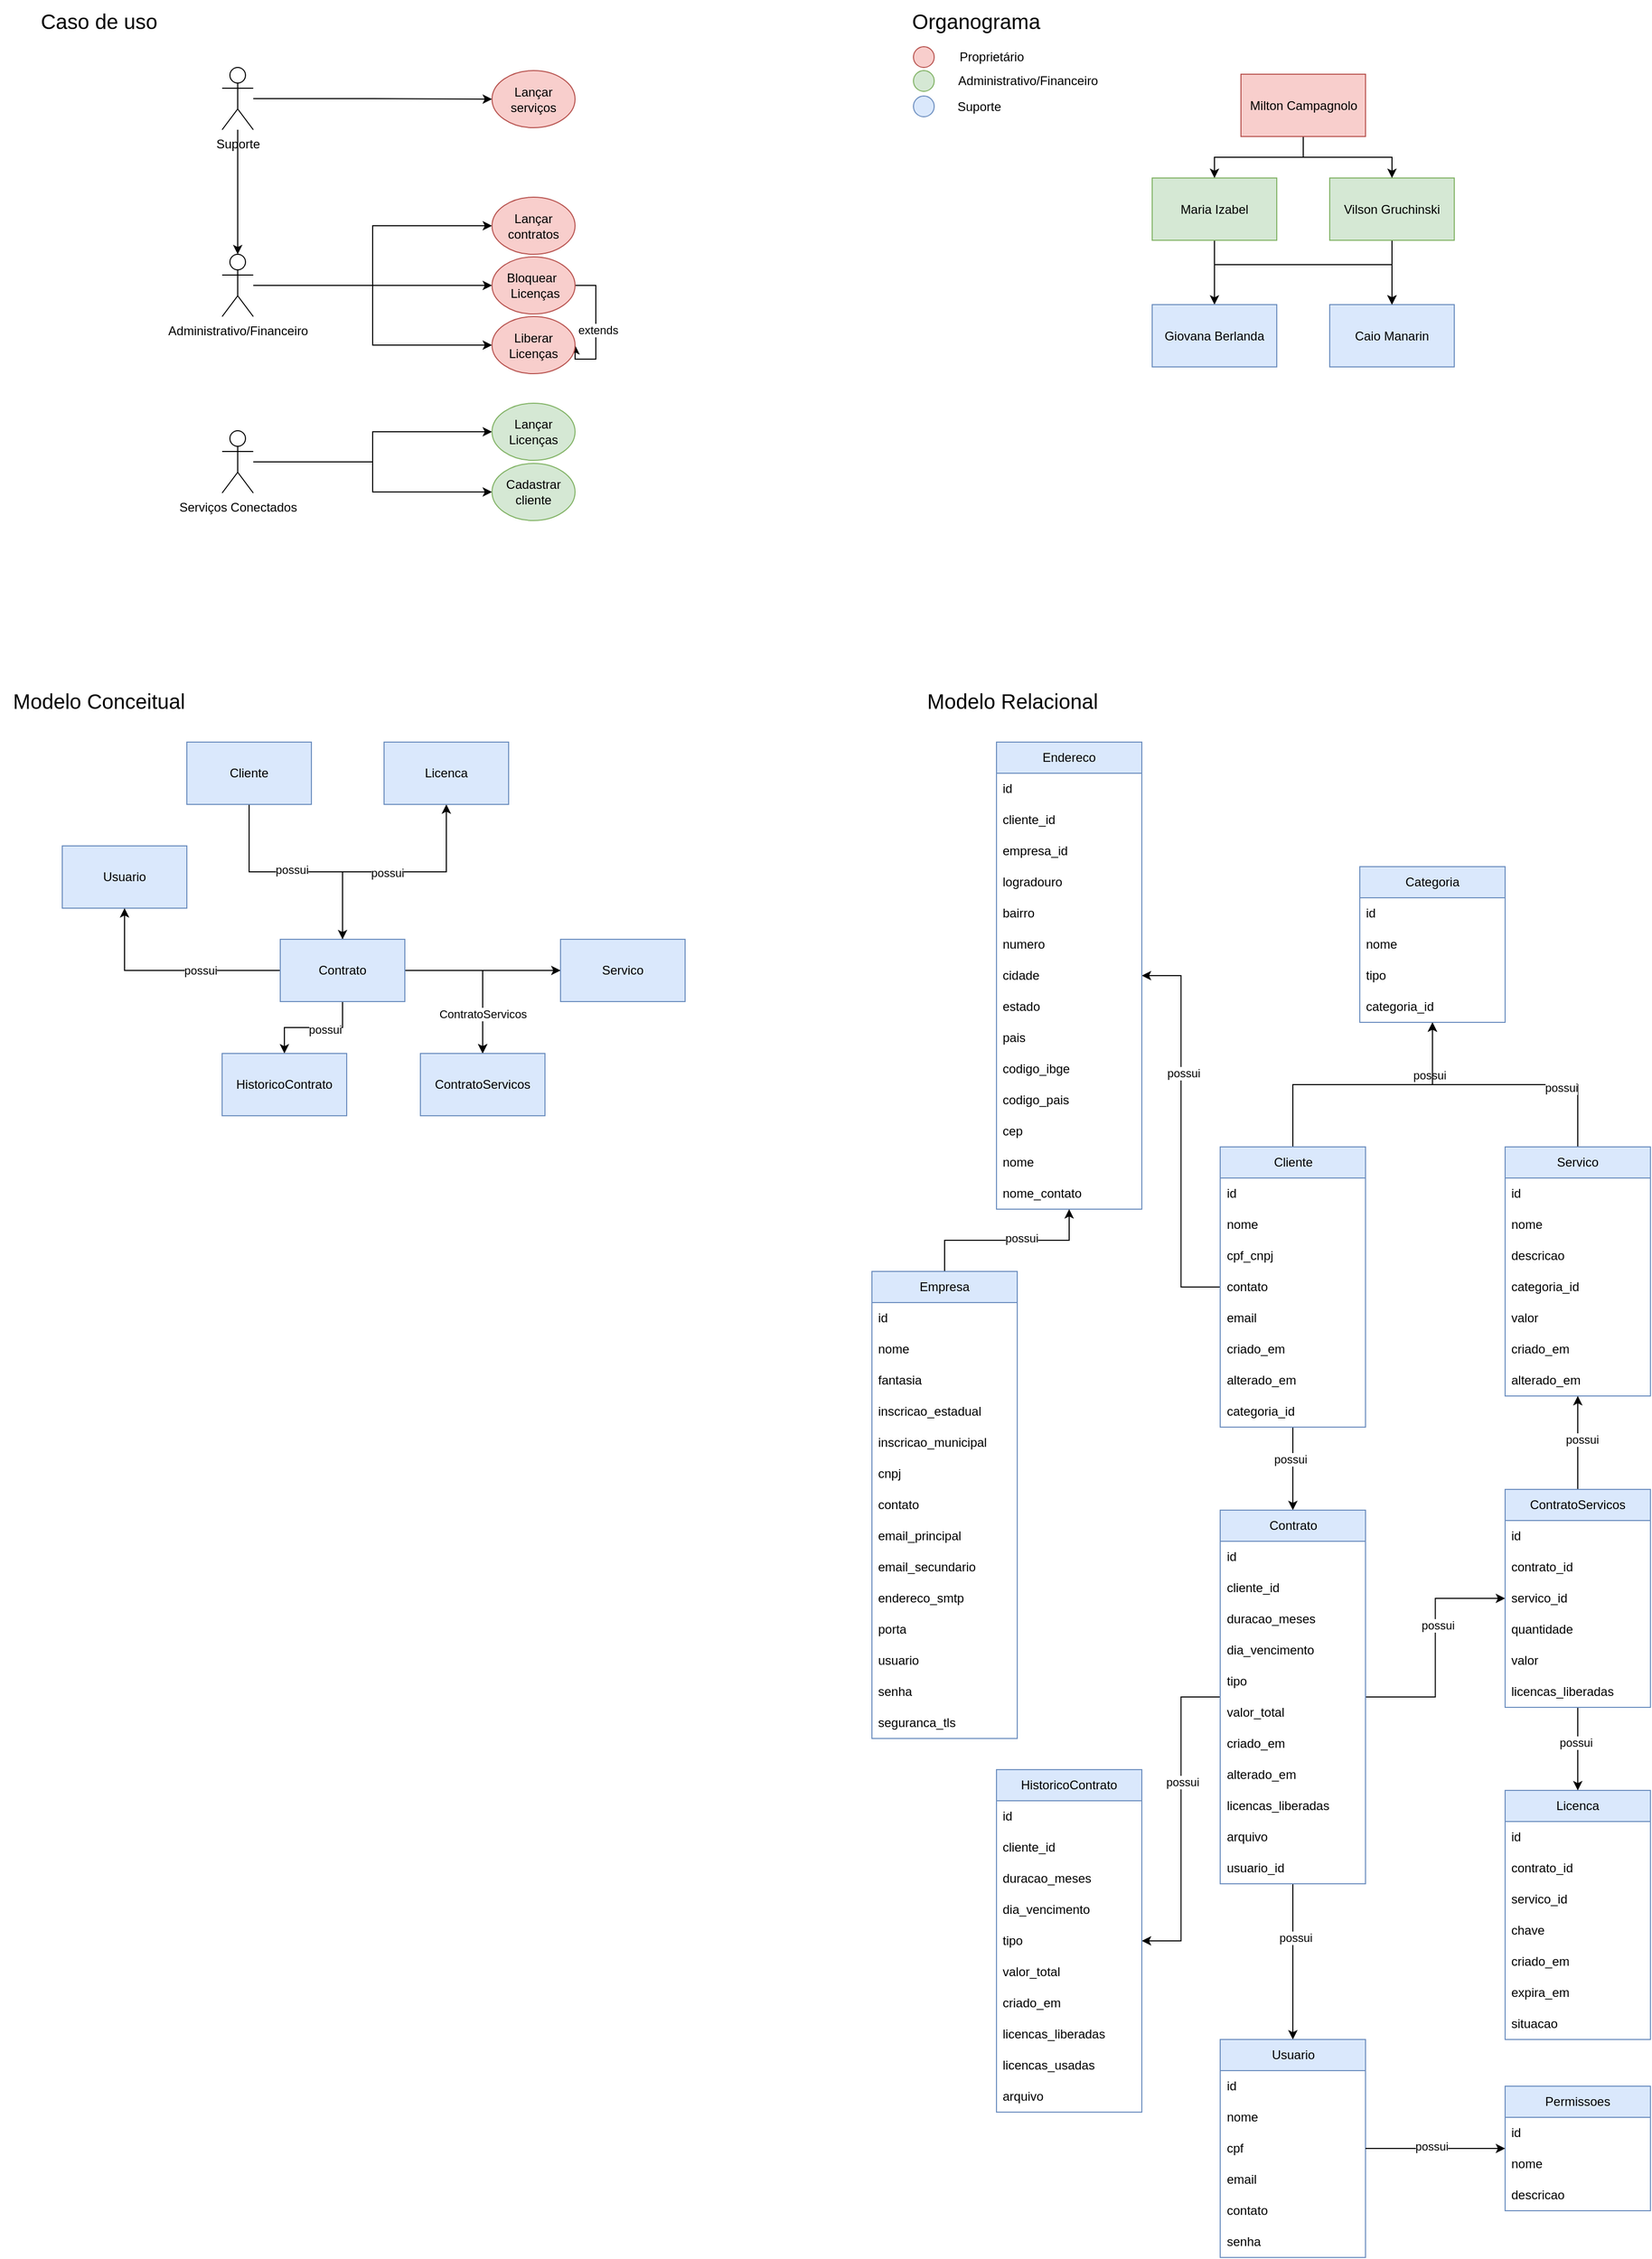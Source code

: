 <mxfile version="24.7.16">
  <diagram name="Página-1" id="0UEJOVfcUPWfkGjR_aAR">
    <mxGraphModel dx="2049" dy="1054" grid="1" gridSize="10" guides="1" tooltips="1" connect="1" arrows="1" fold="1" page="1" pageScale="1" pageWidth="827" pageHeight="1169" math="0" shadow="0">
      <root>
        <mxCell id="0" />
        <mxCell id="1" parent="0" />
        <mxCell id="k6ylDdskmMeq9ksoNRne-4" value="" style="edgeStyle=orthogonalEdgeStyle;rounded=0;orthogonalLoop=1;jettySize=auto;html=1;entryX=0.5;entryY=0;entryDx=0;entryDy=0;entryPerimeter=0;" parent="1" source="k6ylDdskmMeq9ksoNRne-1" target="k6ylDdskmMeq9ksoNRne-2" edge="1">
          <mxGeometry relative="1" as="geometry">
            <mxPoint x="259" y="220.0" as="targetPoint" />
          </mxGeometry>
        </mxCell>
        <mxCell id="k6ylDdskmMeq9ksoNRne-11" style="edgeStyle=orthogonalEdgeStyle;rounded=0;orthogonalLoop=1;jettySize=auto;html=1;entryX=0;entryY=0.5;entryDx=0;entryDy=0;" parent="1" source="k6ylDdskmMeq9ksoNRne-1" target="k6ylDdskmMeq9ksoNRne-9" edge="1">
          <mxGeometry relative="1" as="geometry" />
        </mxCell>
        <mxCell id="k6ylDdskmMeq9ksoNRne-1" value="Suporte" style="shape=umlActor;verticalLabelPosition=bottom;verticalAlign=top;html=1;outlineConnect=0;" parent="1" vertex="1">
          <mxGeometry x="244" y="80" width="30" height="60" as="geometry" />
        </mxCell>
        <mxCell id="k6ylDdskmMeq9ksoNRne-13" style="edgeStyle=orthogonalEdgeStyle;rounded=0;orthogonalLoop=1;jettySize=auto;html=1;entryX=0;entryY=0.5;entryDx=0;entryDy=0;" parent="1" source="k6ylDdskmMeq9ksoNRne-2" target="k6ylDdskmMeq9ksoNRne-5" edge="1">
          <mxGeometry relative="1" as="geometry" />
        </mxCell>
        <mxCell id="cDPr39Hs8FU865Z53OOH-1" style="edgeStyle=orthogonalEdgeStyle;rounded=0;orthogonalLoop=1;jettySize=auto;html=1;entryX=0;entryY=0.5;entryDx=0;entryDy=0;" parent="1" source="k6ylDdskmMeq9ksoNRne-2" target="k6ylDdskmMeq9ksoNRne-8" edge="1">
          <mxGeometry relative="1" as="geometry" />
        </mxCell>
        <mxCell id="cDPr39Hs8FU865Z53OOH-3" style="edgeStyle=orthogonalEdgeStyle;rounded=0;orthogonalLoop=1;jettySize=auto;html=1;entryX=0;entryY=0.5;entryDx=0;entryDy=0;" parent="1" source="k6ylDdskmMeq9ksoNRne-2" target="cDPr39Hs8FU865Z53OOH-2" edge="1">
          <mxGeometry relative="1" as="geometry" />
        </mxCell>
        <mxCell id="k6ylDdskmMeq9ksoNRne-2" value="Administrativo/Financeiro" style="shape=umlActor;verticalLabelPosition=bottom;verticalAlign=top;html=1;outlineConnect=0;" parent="1" vertex="1">
          <mxGeometry x="244" y="260" width="30" height="60" as="geometry" />
        </mxCell>
        <mxCell id="k6ylDdskmMeq9ksoNRne-5" value="&lt;span style=&quot;line-height: 107%; font-family: Arial, sans-serif;&quot;&gt;Lançar&lt;br&gt;contratos&lt;/span&gt;" style="ellipse;whiteSpace=wrap;html=1;fillColor=#f8cecc;strokeColor=#b85450;" parent="1" vertex="1">
          <mxGeometry x="504" y="205" width="80" height="55" as="geometry" />
        </mxCell>
        <mxCell id="cDPr39Hs8FU865Z53OOH-23" style="edgeStyle=orthogonalEdgeStyle;rounded=0;orthogonalLoop=1;jettySize=auto;html=1;entryX=1;entryY=0.5;entryDx=0;entryDy=0;" parent="1" source="k6ylDdskmMeq9ksoNRne-8" target="cDPr39Hs8FU865Z53OOH-2" edge="1">
          <mxGeometry relative="1" as="geometry">
            <Array as="points">
              <mxPoint x="604" y="290" />
              <mxPoint x="604" y="361" />
            </Array>
          </mxGeometry>
        </mxCell>
        <mxCell id="cDPr39Hs8FU865Z53OOH-24" value="extends" style="edgeLabel;html=1;align=center;verticalAlign=middle;resizable=0;points=[];" parent="cDPr39Hs8FU865Z53OOH-23" vertex="1" connectable="0">
          <mxGeometry x="0.011" y="2" relative="1" as="geometry">
            <mxPoint as="offset" />
          </mxGeometry>
        </mxCell>
        <mxCell id="k6ylDdskmMeq9ksoNRne-8" value="Bloquear&amp;nbsp; &amp;nbsp;&lt;span style=&quot;background-color: initial;&quot;&gt;Licenças&lt;/span&gt;" style="ellipse;whiteSpace=wrap;html=1;fillColor=#f8cecc;strokeColor=#b85450;" parent="1" vertex="1">
          <mxGeometry x="504" y="262.5" width="80" height="55" as="geometry" />
        </mxCell>
        <mxCell id="k6ylDdskmMeq9ksoNRne-9" value="&lt;font style=&quot;font-size: 12px;&quot; face=&quot;Arial, sans-serif&quot;&gt;Lançar serviços&lt;/font&gt;" style="ellipse;whiteSpace=wrap;html=1;fillColor=#f8cecc;strokeColor=#b85450;" parent="1" vertex="1">
          <mxGeometry x="504" y="83" width="80" height="55" as="geometry" />
        </mxCell>
        <mxCell id="cDPr39Hs8FU865Z53OOH-16" style="edgeStyle=orthogonalEdgeStyle;rounded=0;orthogonalLoop=1;jettySize=auto;html=1;entryX=0.5;entryY=0;entryDx=0;entryDy=0;" parent="1" source="k6ylDdskmMeq9ksoNRne-15" target="k6ylDdskmMeq9ksoNRne-16" edge="1">
          <mxGeometry relative="1" as="geometry" />
        </mxCell>
        <mxCell id="cDPr39Hs8FU865Z53OOH-21" style="edgeStyle=orthogonalEdgeStyle;rounded=0;orthogonalLoop=1;jettySize=auto;html=1;entryX=0.5;entryY=0;entryDx=0;entryDy=0;" parent="1" source="k6ylDdskmMeq9ksoNRne-15" target="k6ylDdskmMeq9ksoNRne-17" edge="1">
          <mxGeometry relative="1" as="geometry">
            <Array as="points">
              <mxPoint x="1200" y="270" />
              <mxPoint x="1371" y="270" />
            </Array>
          </mxGeometry>
        </mxCell>
        <mxCell id="k6ylDdskmMeq9ksoNRne-15" value="Maria Izabel" style="rounded=0;whiteSpace=wrap;html=1;fillColor=#d5e8d4;strokeColor=#82b366;" parent="1" vertex="1">
          <mxGeometry x="1140" y="186.5" width="120" height="60" as="geometry" />
        </mxCell>
        <mxCell id="k6ylDdskmMeq9ksoNRne-16" value="Giovana Berlanda" style="rounded=0;whiteSpace=wrap;html=1;fillColor=#dae8fc;strokeColor=#6c8ebf;" parent="1" vertex="1">
          <mxGeometry x="1140" y="308.5" width="120" height="60" as="geometry" />
        </mxCell>
        <mxCell id="k6ylDdskmMeq9ksoNRne-17" value="Caio Manarin" style="rounded=0;whiteSpace=wrap;html=1;fillColor=#dae8fc;strokeColor=#6c8ebf;" parent="1" vertex="1">
          <mxGeometry x="1311" y="308.5" width="120" height="60" as="geometry" />
        </mxCell>
        <mxCell id="cDPr39Hs8FU865Z53OOH-18" style="edgeStyle=orthogonalEdgeStyle;rounded=0;orthogonalLoop=1;jettySize=auto;html=1;entryX=0.5;entryY=0;entryDx=0;entryDy=0;" parent="1" source="k6ylDdskmMeq9ksoNRne-18" target="k6ylDdskmMeq9ksoNRne-17" edge="1">
          <mxGeometry relative="1" as="geometry" />
        </mxCell>
        <mxCell id="k6ylDdskmMeq9ksoNRne-18" value="Vilson Gruchinski" style="rounded=0;whiteSpace=wrap;html=1;fillColor=#d5e8d4;strokeColor=#82b366;" parent="1" vertex="1">
          <mxGeometry x="1311" y="186.5" width="120" height="60" as="geometry" />
        </mxCell>
        <mxCell id="k6ylDdskmMeq9ksoNRne-20" style="edgeStyle=orthogonalEdgeStyle;rounded=0;orthogonalLoop=1;jettySize=auto;html=1;exitX=0.5;exitY=1;exitDx=0;exitDy=0;entryX=0.5;entryY=0;entryDx=0;entryDy=0;" parent="1" source="k6ylDdskmMeq9ksoNRne-19" target="k6ylDdskmMeq9ksoNRne-15" edge="1">
          <mxGeometry relative="1" as="geometry" />
        </mxCell>
        <mxCell id="k6ylDdskmMeq9ksoNRne-21" style="edgeStyle=orthogonalEdgeStyle;rounded=0;orthogonalLoop=1;jettySize=auto;html=1;entryX=0.5;entryY=0;entryDx=0;entryDy=0;" parent="1" source="k6ylDdskmMeq9ksoNRne-19" target="k6ylDdskmMeq9ksoNRne-18" edge="1">
          <mxGeometry relative="1" as="geometry" />
        </mxCell>
        <mxCell id="k6ylDdskmMeq9ksoNRne-19" value="Milton Campagnolo" style="rounded=0;whiteSpace=wrap;html=1;fillColor=#f8cecc;strokeColor=#b85450;" parent="1" vertex="1">
          <mxGeometry x="1225.5" y="86.5" width="120" height="60" as="geometry" />
        </mxCell>
        <mxCell id="k6ylDdskmMeq9ksoNRne-24" value="Organograma" style="text;html=1;align=center;verticalAlign=middle;resizable=0;points=[];autosize=1;strokeColor=none;fillColor=none;fontSize=20;" parent="1" vertex="1">
          <mxGeometry x="895" y="15" width="150" height="40" as="geometry" />
        </mxCell>
        <mxCell id="k6ylDdskmMeq9ksoNRne-25" value="Caso de uso" style="text;html=1;align=center;verticalAlign=middle;resizable=0;points=[];autosize=1;strokeColor=none;fillColor=none;fontSize=20;" parent="1" vertex="1">
          <mxGeometry x="55" y="15" width="140" height="40" as="geometry" />
        </mxCell>
        <mxCell id="k6ylDdskmMeq9ksoNRne-31" style="edgeStyle=orthogonalEdgeStyle;rounded=0;orthogonalLoop=1;jettySize=auto;html=1;entryX=0;entryY=0.5;entryDx=0;entryDy=0;" parent="1" source="k6ylDdskmMeq9ksoNRne-26" target="k6ylDdskmMeq9ksoNRne-28" edge="1">
          <mxGeometry relative="1" as="geometry" />
        </mxCell>
        <mxCell id="k6ylDdskmMeq9ksoNRne-32" style="edgeStyle=orthogonalEdgeStyle;rounded=0;orthogonalLoop=1;jettySize=auto;html=1;entryX=0;entryY=0.5;entryDx=0;entryDy=0;" parent="1" source="k6ylDdskmMeq9ksoNRne-26" target="k6ylDdskmMeq9ksoNRne-29" edge="1">
          <mxGeometry relative="1" as="geometry" />
        </mxCell>
        <mxCell id="k6ylDdskmMeq9ksoNRne-26" value="Serviços Conectados" style="shape=umlActor;verticalLabelPosition=bottom;verticalAlign=top;html=1;outlineConnect=0;" parent="1" vertex="1">
          <mxGeometry x="244" y="430" width="30" height="60" as="geometry" />
        </mxCell>
        <mxCell id="k6ylDdskmMeq9ksoNRne-28" value="&lt;font face=&quot;Arial, sans-serif&quot;&gt;Lançar Licenças&lt;/font&gt;" style="ellipse;whiteSpace=wrap;html=1;fillColor=#d5e8d4;strokeColor=#82b366;" parent="1" vertex="1">
          <mxGeometry x="504" y="403.5" width="80" height="55" as="geometry" />
        </mxCell>
        <mxCell id="k6ylDdskmMeq9ksoNRne-29" value="&lt;font face=&quot;Arial, sans-serif&quot;&gt;Cadastrar cliente&lt;/font&gt;" style="ellipse;whiteSpace=wrap;html=1;fillColor=#d5e8d4;strokeColor=#82b366;" parent="1" vertex="1">
          <mxGeometry x="504" y="461.5" width="80" height="55" as="geometry" />
        </mxCell>
        <mxCell id="k6ylDdskmMeq9ksoNRne-34" value="Modelo Conceitual" style="text;html=1;align=center;verticalAlign=middle;resizable=0;points=[];autosize=1;strokeColor=none;fillColor=none;fontSize=20;" parent="1" vertex="1">
          <mxGeometry x="30" y="670" width="190" height="40" as="geometry" />
        </mxCell>
        <mxCell id="cDPr39Hs8FU865Z53OOH-2" value="Liberar Licenças" style="ellipse;whiteSpace=wrap;html=1;fillColor=#f8cecc;strokeColor=#b85450;" parent="1" vertex="1">
          <mxGeometry x="504" y="320" width="80" height="55" as="geometry" />
        </mxCell>
        <mxCell id="cDPr39Hs8FU865Z53OOH-4" value="" style="ellipse;whiteSpace=wrap;html=1;aspect=fixed;fillColor=#f8cecc;strokeColor=#b85450;" parent="1" vertex="1">
          <mxGeometry x="910" y="60" width="20" height="20" as="geometry" />
        </mxCell>
        <mxCell id="cDPr39Hs8FU865Z53OOH-5" value="" style="ellipse;whiteSpace=wrap;html=1;aspect=fixed;fillColor=#d5e8d4;strokeColor=#82b366;" parent="1" vertex="1">
          <mxGeometry x="910" y="83" width="20" height="20" as="geometry" />
        </mxCell>
        <mxCell id="cDPr39Hs8FU865Z53OOH-6" value="" style="ellipse;whiteSpace=wrap;html=1;aspect=fixed;fillColor=#dae8fc;strokeColor=#6c8ebf;" parent="1" vertex="1">
          <mxGeometry x="910" y="107.5" width="20" height="20" as="geometry" />
        </mxCell>
        <mxCell id="cDPr39Hs8FU865Z53OOH-7" value="Proprietário" style="text;html=1;align=center;verticalAlign=middle;resizable=0;points=[];autosize=1;strokeColor=none;fillColor=none;" parent="1" vertex="1">
          <mxGeometry x="940" y="55" width="90" height="30" as="geometry" />
        </mxCell>
        <mxCell id="cDPr39Hs8FU865Z53OOH-8" value="Administrativo/Financeiro" style="text;html=1;align=center;verticalAlign=middle;resizable=0;points=[];autosize=1;strokeColor=none;fillColor=none;" parent="1" vertex="1">
          <mxGeometry x="940" y="78" width="160" height="30" as="geometry" />
        </mxCell>
        <mxCell id="cDPr39Hs8FU865Z53OOH-9" value="Suporte" style="text;html=1;align=center;verticalAlign=middle;resizable=0;points=[];autosize=1;strokeColor=none;fillColor=none;" parent="1" vertex="1">
          <mxGeometry x="938" y="103" width="70" height="30" as="geometry" />
        </mxCell>
        <mxCell id="cDPr39Hs8FU865Z53OOH-22" value="Modelo Relacional" style="text;html=1;align=center;verticalAlign=middle;resizable=0;points=[];autosize=1;strokeColor=none;fillColor=none;fontSize=20;" parent="1" vertex="1">
          <mxGeometry x="910" y="670" width="190" height="40" as="geometry" />
        </mxCell>
        <mxCell id="cDPr39Hs8FU865Z53OOH-33" style="edgeStyle=orthogonalEdgeStyle;rounded=0;orthogonalLoop=1;jettySize=auto;html=1;entryX=0.5;entryY=0;entryDx=0;entryDy=0;" parent="1" source="cDPr39Hs8FU865Z53OOH-26" target="cDPr39Hs8FU865Z53OOH-28" edge="1">
          <mxGeometry relative="1" as="geometry" />
        </mxCell>
        <mxCell id="cDPr39Hs8FU865Z53OOH-34" value="possui" style="edgeLabel;html=1;align=center;verticalAlign=middle;resizable=0;points=[];" parent="cDPr39Hs8FU865Z53OOH-33" vertex="1" connectable="0">
          <mxGeometry x="-0.035" y="2" relative="1" as="geometry">
            <mxPoint as="offset" />
          </mxGeometry>
        </mxCell>
        <mxCell id="cDPr39Hs8FU865Z53OOH-41" value="" style="edgeStyle=orthogonalEdgeStyle;rounded=0;orthogonalLoop=1;jettySize=auto;html=1;exitX=0.5;exitY=0;exitDx=0;exitDy=0;" parent="1" source="cDPr39Hs8FU865Z53OOH-28" target="cDPr39Hs8FU865Z53OOH-40" edge="1">
          <mxGeometry relative="1" as="geometry" />
        </mxCell>
        <mxCell id="cDPr39Hs8FU865Z53OOH-42" value="possui" style="edgeLabel;html=1;align=center;verticalAlign=middle;resizable=0;points=[];" parent="cDPr39Hs8FU865Z53OOH-41" vertex="1" connectable="0">
          <mxGeometry x="-0.062" y="-1" relative="1" as="geometry">
            <mxPoint as="offset" />
          </mxGeometry>
        </mxCell>
        <mxCell id="cDPr39Hs8FU865Z53OOH-26" value="Cliente" style="rounded=0;whiteSpace=wrap;html=1;fillColor=#dae8fc;strokeColor=#6c8ebf;" parent="1" vertex="1">
          <mxGeometry x="210" y="730" width="120" height="60" as="geometry" />
        </mxCell>
        <mxCell id="cDPr39Hs8FU865Z53OOH-27" value="Usuario" style="rounded=0;whiteSpace=wrap;html=1;fillColor=#dae8fc;strokeColor=#6c8ebf;" parent="1" vertex="1">
          <mxGeometry x="90" y="830" width="120" height="60" as="geometry" />
        </mxCell>
        <mxCell id="cDPr39Hs8FU865Z53OOH-35" style="edgeStyle=orthogonalEdgeStyle;rounded=0;orthogonalLoop=1;jettySize=auto;html=1;entryX=0;entryY=0.5;entryDx=0;entryDy=0;" parent="1" source="cDPr39Hs8FU865Z53OOH-28" target="cDPr39Hs8FU865Z53OOH-29" edge="1">
          <mxGeometry relative="1" as="geometry" />
        </mxCell>
        <mxCell id="cDPr39Hs8FU865Z53OOH-37" style="edgeStyle=orthogonalEdgeStyle;rounded=0;orthogonalLoop=1;jettySize=auto;html=1;entryX=0.5;entryY=0;entryDx=0;entryDy=0;" parent="1" source="cDPr39Hs8FU865Z53OOH-28" target="cDPr39Hs8FU865Z53OOH-30" edge="1">
          <mxGeometry relative="1" as="geometry" />
        </mxCell>
        <mxCell id="cDPr39Hs8FU865Z53OOH-45" style="edgeStyle=orthogonalEdgeStyle;rounded=0;orthogonalLoop=1;jettySize=auto;html=1;entryX=0.5;entryY=1;entryDx=0;entryDy=0;" parent="1" source="cDPr39Hs8FU865Z53OOH-28" target="cDPr39Hs8FU865Z53OOH-27" edge="1">
          <mxGeometry relative="1" as="geometry" />
        </mxCell>
        <mxCell id="cDPr39Hs8FU865Z53OOH-47" value="possui" style="edgeLabel;html=1;align=center;verticalAlign=middle;resizable=0;points=[];" parent="cDPr39Hs8FU865Z53OOH-45" vertex="1" connectable="0">
          <mxGeometry x="-0.265" relative="1" as="geometry">
            <mxPoint as="offset" />
          </mxGeometry>
        </mxCell>
        <mxCell id="B60F3krUKJ2s6QWx691w-2" value="" style="edgeStyle=orthogonalEdgeStyle;rounded=0;orthogonalLoop=1;jettySize=auto;html=1;" edge="1" parent="1" source="cDPr39Hs8FU865Z53OOH-28" target="B60F3krUKJ2s6QWx691w-1">
          <mxGeometry relative="1" as="geometry" />
        </mxCell>
        <mxCell id="B60F3krUKJ2s6QWx691w-3" value="possui" style="edgeLabel;html=1;align=center;verticalAlign=middle;resizable=0;points=[];" vertex="1" connectable="0" parent="B60F3krUKJ2s6QWx691w-2">
          <mxGeometry x="-0.2" y="2" relative="1" as="geometry">
            <mxPoint as="offset" />
          </mxGeometry>
        </mxCell>
        <mxCell id="cDPr39Hs8FU865Z53OOH-28" value="Contrato" style="rounded=0;whiteSpace=wrap;html=1;fillColor=#dae8fc;strokeColor=#6c8ebf;" parent="1" vertex="1">
          <mxGeometry x="300" y="920" width="120" height="60" as="geometry" />
        </mxCell>
        <mxCell id="cDPr39Hs8FU865Z53OOH-38" style="edgeStyle=orthogonalEdgeStyle;rounded=0;orthogonalLoop=1;jettySize=auto;html=1;entryX=0.5;entryY=0;entryDx=0;entryDy=0;" parent="1" source="cDPr39Hs8FU865Z53OOH-29" target="cDPr39Hs8FU865Z53OOH-30" edge="1">
          <mxGeometry relative="1" as="geometry" />
        </mxCell>
        <mxCell id="cDPr39Hs8FU865Z53OOH-39" value="ContratoServicos" style="edgeLabel;html=1;align=center;verticalAlign=middle;resizable=0;points=[];" parent="cDPr39Hs8FU865Z53OOH-38" vertex="1" connectable="0">
          <mxGeometry x="0.505" relative="1" as="geometry">
            <mxPoint as="offset" />
          </mxGeometry>
        </mxCell>
        <mxCell id="cDPr39Hs8FU865Z53OOH-29" value="Servico" style="rounded=0;whiteSpace=wrap;html=1;fillColor=#dae8fc;strokeColor=#6c8ebf;" parent="1" vertex="1">
          <mxGeometry x="570" y="920" width="120" height="60" as="geometry" />
        </mxCell>
        <mxCell id="cDPr39Hs8FU865Z53OOH-30" value="ContratoServicos" style="rounded=0;whiteSpace=wrap;html=1;fillColor=#dae8fc;strokeColor=#6c8ebf;" parent="1" vertex="1">
          <mxGeometry x="435" y="1030" width="120" height="60" as="geometry" />
        </mxCell>
        <mxCell id="cDPr39Hs8FU865Z53OOH-40" value="Licenca" style="rounded=0;whiteSpace=wrap;html=1;fillColor=#dae8fc;strokeColor=#6c8ebf;" parent="1" vertex="1">
          <mxGeometry x="400" y="730" width="120" height="60" as="geometry" />
        </mxCell>
        <mxCell id="B60F3krUKJ2s6QWx691w-1" value="HistoricoContrato" style="rounded=0;whiteSpace=wrap;html=1;fillColor=#dae8fc;strokeColor=#6c8ebf;" vertex="1" parent="1">
          <mxGeometry x="244" y="1030" width="120" height="60" as="geometry" />
        </mxCell>
        <mxCell id="B60F3krUKJ2s6QWx691w-92" style="edgeStyle=orthogonalEdgeStyle;rounded=0;orthogonalLoop=1;jettySize=auto;html=1;" edge="1" parent="1" source="B60F3krUKJ2s6QWx691w-4" target="B60F3krUKJ2s6QWx691w-41">
          <mxGeometry relative="1" as="geometry" />
        </mxCell>
        <mxCell id="B60F3krUKJ2s6QWx691w-93" value="possui" style="edgeLabel;html=1;align=center;verticalAlign=middle;resizable=0;points=[];" vertex="1" connectable="0" parent="B60F3krUKJ2s6QWx691w-92">
          <mxGeometry x="-0.238" y="-3" relative="1" as="geometry">
            <mxPoint as="offset" />
          </mxGeometry>
        </mxCell>
        <mxCell id="B60F3krUKJ2s6QWx691w-98" style="edgeStyle=orthogonalEdgeStyle;rounded=0;orthogonalLoop=1;jettySize=auto;html=1;" edge="1" parent="1" source="B60F3krUKJ2s6QWx691w-4" target="B60F3krUKJ2s6QWx691w-51">
          <mxGeometry relative="1" as="geometry" />
        </mxCell>
        <mxCell id="B60F3krUKJ2s6QWx691w-99" value="possui" style="edgeLabel;html=1;align=center;verticalAlign=middle;resizable=0;points=[];" vertex="1" connectable="0" parent="B60F3krUKJ2s6QWx691w-98">
          <mxGeometry x="0.603" y="3" relative="1" as="geometry">
            <mxPoint as="offset" />
          </mxGeometry>
        </mxCell>
        <mxCell id="B60F3krUKJ2s6QWx691w-123" style="edgeStyle=orthogonalEdgeStyle;rounded=0;orthogonalLoop=1;jettySize=auto;html=1;" edge="1" parent="1" source="B60F3krUKJ2s6QWx691w-4" target="B60F3krUKJ2s6QWx691w-11">
          <mxGeometry relative="1" as="geometry" />
        </mxCell>
        <mxCell id="B60F3krUKJ2s6QWx691w-124" value="possui" style="edgeLabel;html=1;align=center;verticalAlign=middle;resizable=0;points=[];" vertex="1" connectable="0" parent="B60F3krUKJ2s6QWx691w-123">
          <mxGeometry x="0.3" y="-2" relative="1" as="geometry">
            <mxPoint as="offset" />
          </mxGeometry>
        </mxCell>
        <mxCell id="B60F3krUKJ2s6QWx691w-4" value="Cliente" style="swimlane;fontStyle=0;childLayout=stackLayout;horizontal=1;startSize=30;horizontalStack=0;resizeParent=1;resizeParentMax=0;resizeLast=0;collapsible=1;marginBottom=0;whiteSpace=wrap;html=1;fillColor=#dae8fc;strokeColor=#6c8ebf;" vertex="1" parent="1">
          <mxGeometry x="1205.5" y="1120" width="140" height="270" as="geometry" />
        </mxCell>
        <mxCell id="B60F3krUKJ2s6QWx691w-5" value="id" style="text;strokeColor=none;fillColor=none;align=left;verticalAlign=middle;spacingLeft=4;spacingRight=4;overflow=hidden;points=[[0,0.5],[1,0.5]];portConstraint=eastwest;rotatable=0;whiteSpace=wrap;html=1;" vertex="1" parent="B60F3krUKJ2s6QWx691w-4">
          <mxGeometry y="30" width="140" height="30" as="geometry" />
        </mxCell>
        <mxCell id="B60F3krUKJ2s6QWx691w-6" value="nome" style="text;strokeColor=none;fillColor=none;align=left;verticalAlign=middle;spacingLeft=4;spacingRight=4;overflow=hidden;points=[[0,0.5],[1,0.5]];portConstraint=eastwest;rotatable=0;whiteSpace=wrap;html=1;" vertex="1" parent="B60F3krUKJ2s6QWx691w-4">
          <mxGeometry y="60" width="140" height="30" as="geometry" />
        </mxCell>
        <mxCell id="B60F3krUKJ2s6QWx691w-7" value="cpf_cnpj" style="text;strokeColor=none;fillColor=none;align=left;verticalAlign=middle;spacingLeft=4;spacingRight=4;overflow=hidden;points=[[0,0.5],[1,0.5]];portConstraint=eastwest;rotatable=0;whiteSpace=wrap;html=1;" vertex="1" parent="B60F3krUKJ2s6QWx691w-4">
          <mxGeometry y="90" width="140" height="30" as="geometry" />
        </mxCell>
        <mxCell id="B60F3krUKJ2s6QWx691w-8" value="contato" style="text;strokeColor=none;fillColor=none;align=left;verticalAlign=middle;spacingLeft=4;spacingRight=4;overflow=hidden;points=[[0,0.5],[1,0.5]];portConstraint=eastwest;rotatable=0;whiteSpace=wrap;html=1;" vertex="1" parent="B60F3krUKJ2s6QWx691w-4">
          <mxGeometry y="120" width="140" height="30" as="geometry" />
        </mxCell>
        <mxCell id="B60F3krUKJ2s6QWx691w-9" value="email" style="text;strokeColor=none;fillColor=none;align=left;verticalAlign=middle;spacingLeft=4;spacingRight=4;overflow=hidden;points=[[0,0.5],[1,0.5]];portConstraint=eastwest;rotatable=0;whiteSpace=wrap;html=1;" vertex="1" parent="B60F3krUKJ2s6QWx691w-4">
          <mxGeometry y="150" width="140" height="30" as="geometry" />
        </mxCell>
        <mxCell id="B60F3krUKJ2s6QWx691w-47" value="criado_em" style="text;strokeColor=none;fillColor=none;align=left;verticalAlign=middle;spacingLeft=4;spacingRight=4;overflow=hidden;points=[[0,0.5],[1,0.5]];portConstraint=eastwest;rotatable=0;whiteSpace=wrap;html=1;" vertex="1" parent="B60F3krUKJ2s6QWx691w-4">
          <mxGeometry y="180" width="140" height="30" as="geometry" />
        </mxCell>
        <mxCell id="B60F3krUKJ2s6QWx691w-48" value="alterado_em" style="text;strokeColor=none;fillColor=none;align=left;verticalAlign=middle;spacingLeft=4;spacingRight=4;overflow=hidden;points=[[0,0.5],[1,0.5]];portConstraint=eastwest;rotatable=0;whiteSpace=wrap;html=1;" vertex="1" parent="B60F3krUKJ2s6QWx691w-4">
          <mxGeometry y="210" width="140" height="30" as="geometry" />
        </mxCell>
        <mxCell id="B60F3krUKJ2s6QWx691w-73" value="categoria_id" style="text;strokeColor=none;fillColor=none;align=left;verticalAlign=middle;spacingLeft=4;spacingRight=4;overflow=hidden;points=[[0,0.5],[1,0.5]];portConstraint=eastwest;rotatable=0;whiteSpace=wrap;html=1;" vertex="1" parent="B60F3krUKJ2s6QWx691w-4">
          <mxGeometry y="240" width="140" height="30" as="geometry" />
        </mxCell>
        <mxCell id="B60F3krUKJ2s6QWx691w-11" value="Endereco" style="swimlane;fontStyle=0;childLayout=stackLayout;horizontal=1;startSize=30;horizontalStack=0;resizeParent=1;resizeParentMax=0;resizeLast=0;collapsible=1;marginBottom=0;whiteSpace=wrap;html=1;fillColor=#dae8fc;strokeColor=#6c8ebf;" vertex="1" parent="1">
          <mxGeometry x="990" y="730" width="140" height="450" as="geometry" />
        </mxCell>
        <mxCell id="B60F3krUKJ2s6QWx691w-12" value="id" style="text;strokeColor=none;fillColor=none;align=left;verticalAlign=middle;spacingLeft=4;spacingRight=4;overflow=hidden;points=[[0,0.5],[1,0.5]];portConstraint=eastwest;rotatable=0;whiteSpace=wrap;html=1;" vertex="1" parent="B60F3krUKJ2s6QWx691w-11">
          <mxGeometry y="30" width="140" height="30" as="geometry" />
        </mxCell>
        <mxCell id="B60F3krUKJ2s6QWx691w-13" value="cliente_id" style="text;strokeColor=none;fillColor=none;align=left;verticalAlign=middle;spacingLeft=4;spacingRight=4;overflow=hidden;points=[[0,0.5],[1,0.5]];portConstraint=eastwest;rotatable=0;whiteSpace=wrap;html=1;" vertex="1" parent="B60F3krUKJ2s6QWx691w-11">
          <mxGeometry y="60" width="140" height="30" as="geometry" />
        </mxCell>
        <mxCell id="B60F3krUKJ2s6QWx691w-14" value="empresa_id" style="text;strokeColor=none;fillColor=none;align=left;verticalAlign=middle;spacingLeft=4;spacingRight=4;overflow=hidden;points=[[0,0.5],[1,0.5]];portConstraint=eastwest;rotatable=0;whiteSpace=wrap;html=1;" vertex="1" parent="B60F3krUKJ2s6QWx691w-11">
          <mxGeometry y="90" width="140" height="30" as="geometry" />
        </mxCell>
        <mxCell id="B60F3krUKJ2s6QWx691w-15" value="logradouro" style="text;strokeColor=none;fillColor=none;align=left;verticalAlign=middle;spacingLeft=4;spacingRight=4;overflow=hidden;points=[[0,0.5],[1,0.5]];portConstraint=eastwest;rotatable=0;whiteSpace=wrap;html=1;" vertex="1" parent="B60F3krUKJ2s6QWx691w-11">
          <mxGeometry y="120" width="140" height="30" as="geometry" />
        </mxCell>
        <mxCell id="B60F3krUKJ2s6QWx691w-16" value="bairro" style="text;strokeColor=none;fillColor=none;align=left;verticalAlign=middle;spacingLeft=4;spacingRight=4;overflow=hidden;points=[[0,0.5],[1,0.5]];portConstraint=eastwest;rotatable=0;whiteSpace=wrap;html=1;" vertex="1" parent="B60F3krUKJ2s6QWx691w-11">
          <mxGeometry y="150" width="140" height="30" as="geometry" />
        </mxCell>
        <mxCell id="B60F3krUKJ2s6QWx691w-32" value="numero" style="text;strokeColor=none;fillColor=none;align=left;verticalAlign=middle;spacingLeft=4;spacingRight=4;overflow=hidden;points=[[0,0.5],[1,0.5]];portConstraint=eastwest;rotatable=0;whiteSpace=wrap;html=1;" vertex="1" parent="B60F3krUKJ2s6QWx691w-11">
          <mxGeometry y="180" width="140" height="30" as="geometry" />
        </mxCell>
        <mxCell id="B60F3krUKJ2s6QWx691w-33" value="cidade" style="text;strokeColor=none;fillColor=none;align=left;verticalAlign=middle;spacingLeft=4;spacingRight=4;overflow=hidden;points=[[0,0.5],[1,0.5]];portConstraint=eastwest;rotatable=0;whiteSpace=wrap;html=1;" vertex="1" parent="B60F3krUKJ2s6QWx691w-11">
          <mxGeometry y="210" width="140" height="30" as="geometry" />
        </mxCell>
        <mxCell id="B60F3krUKJ2s6QWx691w-34" value="estado" style="text;strokeColor=none;fillColor=none;align=left;verticalAlign=middle;spacingLeft=4;spacingRight=4;overflow=hidden;points=[[0,0.5],[1,0.5]];portConstraint=eastwest;rotatable=0;whiteSpace=wrap;html=1;" vertex="1" parent="B60F3krUKJ2s6QWx691w-11">
          <mxGeometry y="240" width="140" height="30" as="geometry" />
        </mxCell>
        <mxCell id="B60F3krUKJ2s6QWx691w-35" value="pais" style="text;strokeColor=none;fillColor=none;align=left;verticalAlign=middle;spacingLeft=4;spacingRight=4;overflow=hidden;points=[[0,0.5],[1,0.5]];portConstraint=eastwest;rotatable=0;whiteSpace=wrap;html=1;" vertex="1" parent="B60F3krUKJ2s6QWx691w-11">
          <mxGeometry y="270" width="140" height="30" as="geometry" />
        </mxCell>
        <mxCell id="B60F3krUKJ2s6QWx691w-36" value="codigo_ibge" style="text;strokeColor=none;fillColor=none;align=left;verticalAlign=middle;spacingLeft=4;spacingRight=4;overflow=hidden;points=[[0,0.5],[1,0.5]];portConstraint=eastwest;rotatable=0;whiteSpace=wrap;html=1;" vertex="1" parent="B60F3krUKJ2s6QWx691w-11">
          <mxGeometry y="300" width="140" height="30" as="geometry" />
        </mxCell>
        <mxCell id="B60F3krUKJ2s6QWx691w-37" value="codigo_pais" style="text;strokeColor=none;fillColor=none;align=left;verticalAlign=middle;spacingLeft=4;spacingRight=4;overflow=hidden;points=[[0,0.5],[1,0.5]];portConstraint=eastwest;rotatable=0;whiteSpace=wrap;html=1;" vertex="1" parent="B60F3krUKJ2s6QWx691w-11">
          <mxGeometry y="330" width="140" height="30" as="geometry" />
        </mxCell>
        <mxCell id="B60F3krUKJ2s6QWx691w-38" value="cep" style="text;strokeColor=none;fillColor=none;align=left;verticalAlign=middle;spacingLeft=4;spacingRight=4;overflow=hidden;points=[[0,0.5],[1,0.5]];portConstraint=eastwest;rotatable=0;whiteSpace=wrap;html=1;" vertex="1" parent="B60F3krUKJ2s6QWx691w-11">
          <mxGeometry y="360" width="140" height="30" as="geometry" />
        </mxCell>
        <mxCell id="B60F3krUKJ2s6QWx691w-39" value="nome" style="text;strokeColor=none;fillColor=none;align=left;verticalAlign=middle;spacingLeft=4;spacingRight=4;overflow=hidden;points=[[0,0.5],[1,0.5]];portConstraint=eastwest;rotatable=0;whiteSpace=wrap;html=1;" vertex="1" parent="B60F3krUKJ2s6QWx691w-11">
          <mxGeometry y="390" width="140" height="30" as="geometry" />
        </mxCell>
        <mxCell id="B60F3krUKJ2s6QWx691w-40" value="nome_contato" style="text;strokeColor=none;fillColor=none;align=left;verticalAlign=middle;spacingLeft=4;spacingRight=4;overflow=hidden;points=[[0,0.5],[1,0.5]];portConstraint=eastwest;rotatable=0;whiteSpace=wrap;html=1;" vertex="1" parent="B60F3krUKJ2s6QWx691w-11">
          <mxGeometry y="420" width="140" height="30" as="geometry" />
        </mxCell>
        <mxCell id="B60F3krUKJ2s6QWx691w-122" style="edgeStyle=orthogonalEdgeStyle;rounded=0;orthogonalLoop=1;jettySize=auto;html=1;" edge="1" parent="1" source="B60F3krUKJ2s6QWx691w-17" target="B60F3krUKJ2s6QWx691w-11">
          <mxGeometry relative="1" as="geometry" />
        </mxCell>
        <mxCell id="B60F3krUKJ2s6QWx691w-125" value="possui" style="edgeLabel;html=1;align=center;verticalAlign=middle;resizable=0;points=[];" vertex="1" connectable="0" parent="B60F3krUKJ2s6QWx691w-122">
          <mxGeometry x="0.15" y="2" relative="1" as="geometry">
            <mxPoint as="offset" />
          </mxGeometry>
        </mxCell>
        <mxCell id="B60F3krUKJ2s6QWx691w-17" value="Empresa" style="swimlane;fontStyle=0;childLayout=stackLayout;horizontal=1;startSize=30;horizontalStack=0;resizeParent=1;resizeParentMax=0;resizeLast=0;collapsible=1;marginBottom=0;whiteSpace=wrap;html=1;fillColor=#dae8fc;strokeColor=#6c8ebf;" vertex="1" parent="1">
          <mxGeometry x="870" y="1240" width="140" height="450" as="geometry" />
        </mxCell>
        <mxCell id="B60F3krUKJ2s6QWx691w-18" value="id" style="text;strokeColor=none;fillColor=none;align=left;verticalAlign=middle;spacingLeft=4;spacingRight=4;overflow=hidden;points=[[0,0.5],[1,0.5]];portConstraint=eastwest;rotatable=0;whiteSpace=wrap;html=1;" vertex="1" parent="B60F3krUKJ2s6QWx691w-17">
          <mxGeometry y="30" width="140" height="30" as="geometry" />
        </mxCell>
        <mxCell id="B60F3krUKJ2s6QWx691w-19" value="nome" style="text;strokeColor=none;fillColor=none;align=left;verticalAlign=middle;spacingLeft=4;spacingRight=4;overflow=hidden;points=[[0,0.5],[1,0.5]];portConstraint=eastwest;rotatable=0;whiteSpace=wrap;html=1;" vertex="1" parent="B60F3krUKJ2s6QWx691w-17">
          <mxGeometry y="60" width="140" height="30" as="geometry" />
        </mxCell>
        <mxCell id="B60F3krUKJ2s6QWx691w-20" value="fantasia" style="text;strokeColor=none;fillColor=none;align=left;verticalAlign=middle;spacingLeft=4;spacingRight=4;overflow=hidden;points=[[0,0.5],[1,0.5]];portConstraint=eastwest;rotatable=0;whiteSpace=wrap;html=1;" vertex="1" parent="B60F3krUKJ2s6QWx691w-17">
          <mxGeometry y="90" width="140" height="30" as="geometry" />
        </mxCell>
        <mxCell id="B60F3krUKJ2s6QWx691w-21" value="inscricao_estadual" style="text;strokeColor=none;fillColor=none;align=left;verticalAlign=middle;spacingLeft=4;spacingRight=4;overflow=hidden;points=[[0,0.5],[1,0.5]];portConstraint=eastwest;rotatable=0;whiteSpace=wrap;html=1;" vertex="1" parent="B60F3krUKJ2s6QWx691w-17">
          <mxGeometry y="120" width="140" height="30" as="geometry" />
        </mxCell>
        <mxCell id="B60F3krUKJ2s6QWx691w-22" value="inscricao_municipal" style="text;strokeColor=none;fillColor=none;align=left;verticalAlign=middle;spacingLeft=4;spacingRight=4;overflow=hidden;points=[[0,0.5],[1,0.5]];portConstraint=eastwest;rotatable=0;whiteSpace=wrap;html=1;" vertex="1" parent="B60F3krUKJ2s6QWx691w-17">
          <mxGeometry y="150" width="140" height="30" as="geometry" />
        </mxCell>
        <mxCell id="B60F3krUKJ2s6QWx691w-23" value="cnpj" style="text;strokeColor=none;fillColor=none;align=left;verticalAlign=middle;spacingLeft=4;spacingRight=4;overflow=hidden;points=[[0,0.5],[1,0.5]];portConstraint=eastwest;rotatable=0;whiteSpace=wrap;html=1;" vertex="1" parent="B60F3krUKJ2s6QWx691w-17">
          <mxGeometry y="180" width="140" height="30" as="geometry" />
        </mxCell>
        <mxCell id="B60F3krUKJ2s6QWx691w-24" value="contato" style="text;strokeColor=none;fillColor=none;align=left;verticalAlign=middle;spacingLeft=4;spacingRight=4;overflow=hidden;points=[[0,0.5],[1,0.5]];portConstraint=eastwest;rotatable=0;whiteSpace=wrap;html=1;" vertex="1" parent="B60F3krUKJ2s6QWx691w-17">
          <mxGeometry y="210" width="140" height="30" as="geometry" />
        </mxCell>
        <mxCell id="B60F3krUKJ2s6QWx691w-25" value="email_principal" style="text;strokeColor=none;fillColor=none;align=left;verticalAlign=middle;spacingLeft=4;spacingRight=4;overflow=hidden;points=[[0,0.5],[1,0.5]];portConstraint=eastwest;rotatable=0;whiteSpace=wrap;html=1;" vertex="1" parent="B60F3krUKJ2s6QWx691w-17">
          <mxGeometry y="240" width="140" height="30" as="geometry" />
        </mxCell>
        <mxCell id="B60F3krUKJ2s6QWx691w-26" value="email_secundario" style="text;strokeColor=none;fillColor=none;align=left;verticalAlign=middle;spacingLeft=4;spacingRight=4;overflow=hidden;points=[[0,0.5],[1,0.5]];portConstraint=eastwest;rotatable=0;whiteSpace=wrap;html=1;" vertex="1" parent="B60F3krUKJ2s6QWx691w-17">
          <mxGeometry y="270" width="140" height="30" as="geometry" />
        </mxCell>
        <mxCell id="B60F3krUKJ2s6QWx691w-27" value="endereco_smtp" style="text;strokeColor=none;fillColor=none;align=left;verticalAlign=middle;spacingLeft=4;spacingRight=4;overflow=hidden;points=[[0,0.5],[1,0.5]];portConstraint=eastwest;rotatable=0;whiteSpace=wrap;html=1;" vertex="1" parent="B60F3krUKJ2s6QWx691w-17">
          <mxGeometry y="300" width="140" height="30" as="geometry" />
        </mxCell>
        <mxCell id="B60F3krUKJ2s6QWx691w-28" value="porta" style="text;strokeColor=none;fillColor=none;align=left;verticalAlign=middle;spacingLeft=4;spacingRight=4;overflow=hidden;points=[[0,0.5],[1,0.5]];portConstraint=eastwest;rotatable=0;whiteSpace=wrap;html=1;" vertex="1" parent="B60F3krUKJ2s6QWx691w-17">
          <mxGeometry y="330" width="140" height="30" as="geometry" />
        </mxCell>
        <mxCell id="B60F3krUKJ2s6QWx691w-29" value="usuario" style="text;strokeColor=none;fillColor=none;align=left;verticalAlign=middle;spacingLeft=4;spacingRight=4;overflow=hidden;points=[[0,0.5],[1,0.5]];portConstraint=eastwest;rotatable=0;whiteSpace=wrap;html=1;" vertex="1" parent="B60F3krUKJ2s6QWx691w-17">
          <mxGeometry y="360" width="140" height="30" as="geometry" />
        </mxCell>
        <mxCell id="B60F3krUKJ2s6QWx691w-30" value="senha" style="text;strokeColor=none;fillColor=none;align=left;verticalAlign=middle;spacingLeft=4;spacingRight=4;overflow=hidden;points=[[0,0.5],[1,0.5]];portConstraint=eastwest;rotatable=0;whiteSpace=wrap;html=1;" vertex="1" parent="B60F3krUKJ2s6QWx691w-17">
          <mxGeometry y="390" width="140" height="30" as="geometry" />
        </mxCell>
        <mxCell id="B60F3krUKJ2s6QWx691w-31" value="seguranca_tls" style="text;strokeColor=none;fillColor=none;align=left;verticalAlign=middle;spacingLeft=4;spacingRight=4;overflow=hidden;points=[[0,0.5],[1,0.5]];portConstraint=eastwest;rotatable=0;whiteSpace=wrap;html=1;" vertex="1" parent="B60F3krUKJ2s6QWx691w-17">
          <mxGeometry y="420" width="140" height="30" as="geometry" />
        </mxCell>
        <mxCell id="B60F3krUKJ2s6QWx691w-114" value="" style="edgeStyle=orthogonalEdgeStyle;rounded=0;orthogonalLoop=1;jettySize=auto;html=1;" edge="1" parent="1" source="B60F3krUKJ2s6QWx691w-41" target="B60F3krUKJ2s6QWx691w-102">
          <mxGeometry relative="1" as="geometry" />
        </mxCell>
        <mxCell id="B60F3krUKJ2s6QWx691w-115" value="possui" style="edgeLabel;html=1;align=center;verticalAlign=middle;resizable=0;points=[];" vertex="1" connectable="0" parent="B60F3krUKJ2s6QWx691w-114">
          <mxGeometry x="0.196" y="-2" relative="1" as="geometry">
            <mxPoint as="offset" />
          </mxGeometry>
        </mxCell>
        <mxCell id="B60F3krUKJ2s6QWx691w-147" style="edgeStyle=orthogonalEdgeStyle;rounded=0;orthogonalLoop=1;jettySize=auto;html=1;" edge="1" parent="1" source="B60F3krUKJ2s6QWx691w-41" target="B60F3krUKJ2s6QWx691w-135">
          <mxGeometry relative="1" as="geometry" />
        </mxCell>
        <mxCell id="B60F3krUKJ2s6QWx691w-148" value="possui" style="edgeLabel;html=1;align=center;verticalAlign=middle;resizable=0;points=[];" vertex="1" connectable="0" parent="B60F3krUKJ2s6QWx691w-147">
          <mxGeometry x="-0.23" y="1" relative="1" as="geometry">
            <mxPoint as="offset" />
          </mxGeometry>
        </mxCell>
        <mxCell id="B60F3krUKJ2s6QWx691w-150" style="edgeStyle=orthogonalEdgeStyle;rounded=0;orthogonalLoop=1;jettySize=auto;html=1;" edge="1" parent="1" source="B60F3krUKJ2s6QWx691w-41" target="B60F3krUKJ2s6QWx691w-126">
          <mxGeometry relative="1" as="geometry" />
        </mxCell>
        <mxCell id="B60F3krUKJ2s6QWx691w-151" value="possui" style="edgeLabel;html=1;align=center;verticalAlign=middle;resizable=0;points=[];" vertex="1" connectable="0" parent="B60F3krUKJ2s6QWx691w-150">
          <mxGeometry x="-0.311" y="2" relative="1" as="geometry">
            <mxPoint as="offset" />
          </mxGeometry>
        </mxCell>
        <mxCell id="B60F3krUKJ2s6QWx691w-41" value="Contrato" style="swimlane;fontStyle=0;childLayout=stackLayout;horizontal=1;startSize=30;horizontalStack=0;resizeParent=1;resizeParentMax=0;resizeLast=0;collapsible=1;marginBottom=0;whiteSpace=wrap;html=1;fillColor=#dae8fc;strokeColor=#6c8ebf;" vertex="1" parent="1">
          <mxGeometry x="1205.5" y="1470" width="140" height="360" as="geometry" />
        </mxCell>
        <mxCell id="B60F3krUKJ2s6QWx691w-42" value="id" style="text;strokeColor=none;fillColor=none;align=left;verticalAlign=middle;spacingLeft=4;spacingRight=4;overflow=hidden;points=[[0,0.5],[1,0.5]];portConstraint=eastwest;rotatable=0;whiteSpace=wrap;html=1;" vertex="1" parent="B60F3krUKJ2s6QWx691w-41">
          <mxGeometry y="30" width="140" height="30" as="geometry" />
        </mxCell>
        <mxCell id="B60F3krUKJ2s6QWx691w-43" value="cliente_id" style="text;strokeColor=none;fillColor=none;align=left;verticalAlign=middle;spacingLeft=4;spacingRight=4;overflow=hidden;points=[[0,0.5],[1,0.5]];portConstraint=eastwest;rotatable=0;whiteSpace=wrap;html=1;" vertex="1" parent="B60F3krUKJ2s6QWx691w-41">
          <mxGeometry y="60" width="140" height="30" as="geometry" />
        </mxCell>
        <mxCell id="B60F3krUKJ2s6QWx691w-44" value="duracao_meses" style="text;strokeColor=none;fillColor=none;align=left;verticalAlign=middle;spacingLeft=4;spacingRight=4;overflow=hidden;points=[[0,0.5],[1,0.5]];portConstraint=eastwest;rotatable=0;whiteSpace=wrap;html=1;" vertex="1" parent="B60F3krUKJ2s6QWx691w-41">
          <mxGeometry y="90" width="140" height="30" as="geometry" />
        </mxCell>
        <mxCell id="B60F3krUKJ2s6QWx691w-87" value="dia_vencimento" style="text;strokeColor=none;fillColor=none;align=left;verticalAlign=middle;spacingLeft=4;spacingRight=4;overflow=hidden;points=[[0,0.5],[1,0.5]];portConstraint=eastwest;rotatable=0;whiteSpace=wrap;html=1;" vertex="1" parent="B60F3krUKJ2s6QWx691w-41">
          <mxGeometry y="120" width="140" height="30" as="geometry" />
        </mxCell>
        <mxCell id="B60F3krUKJ2s6QWx691w-45" value="tipo" style="text;strokeColor=none;fillColor=none;align=left;verticalAlign=middle;spacingLeft=4;spacingRight=4;overflow=hidden;points=[[0,0.5],[1,0.5]];portConstraint=eastwest;rotatable=0;whiteSpace=wrap;html=1;" vertex="1" parent="B60F3krUKJ2s6QWx691w-41">
          <mxGeometry y="150" width="140" height="30" as="geometry" />
        </mxCell>
        <mxCell id="B60F3krUKJ2s6QWx691w-46" value="valor_total" style="text;strokeColor=none;fillColor=none;align=left;verticalAlign=middle;spacingLeft=4;spacingRight=4;overflow=hidden;points=[[0,0.5],[1,0.5]];portConstraint=eastwest;rotatable=0;whiteSpace=wrap;html=1;" vertex="1" parent="B60F3krUKJ2s6QWx691w-41">
          <mxGeometry y="180" width="140" height="30" as="geometry" />
        </mxCell>
        <mxCell id="B60F3krUKJ2s6QWx691w-49" value="criado_em" style="text;strokeColor=none;fillColor=none;align=left;verticalAlign=middle;spacingLeft=4;spacingRight=4;overflow=hidden;points=[[0,0.5],[1,0.5]];portConstraint=eastwest;rotatable=0;whiteSpace=wrap;html=1;" vertex="1" parent="B60F3krUKJ2s6QWx691w-41">
          <mxGeometry y="210" width="140" height="30" as="geometry" />
        </mxCell>
        <mxCell id="B60F3krUKJ2s6QWx691w-50" value="alterado_em" style="text;strokeColor=none;fillColor=none;align=left;verticalAlign=middle;spacingLeft=4;spacingRight=4;overflow=hidden;points=[[0,0.5],[1,0.5]];portConstraint=eastwest;rotatable=0;whiteSpace=wrap;html=1;" vertex="1" parent="B60F3krUKJ2s6QWx691w-41">
          <mxGeometry y="240" width="140" height="30" as="geometry" />
        </mxCell>
        <mxCell id="B60F3krUKJ2s6QWx691w-67" value="licencas_liberadas" style="text;strokeColor=none;fillColor=none;align=left;verticalAlign=middle;spacingLeft=4;spacingRight=4;overflow=hidden;points=[[0,0.5],[1,0.5]];portConstraint=eastwest;rotatable=0;whiteSpace=wrap;html=1;" vertex="1" parent="B60F3krUKJ2s6QWx691w-41">
          <mxGeometry y="270" width="140" height="30" as="geometry" />
        </mxCell>
        <mxCell id="B60F3krUKJ2s6QWx691w-75" value="arquivo" style="text;strokeColor=none;fillColor=none;align=left;verticalAlign=middle;spacingLeft=4;spacingRight=4;overflow=hidden;points=[[0,0.5],[1,0.5]];portConstraint=eastwest;rotatable=0;whiteSpace=wrap;html=1;" vertex="1" parent="B60F3krUKJ2s6QWx691w-41">
          <mxGeometry y="300" width="140" height="30" as="geometry" />
        </mxCell>
        <mxCell id="B60F3krUKJ2s6QWx691w-149" value="usuario_id" style="text;strokeColor=none;fillColor=none;align=left;verticalAlign=middle;spacingLeft=4;spacingRight=4;overflow=hidden;points=[[0,0.5],[1,0.5]];portConstraint=eastwest;rotatable=0;whiteSpace=wrap;html=1;" vertex="1" parent="B60F3krUKJ2s6QWx691w-41">
          <mxGeometry y="330" width="140" height="30" as="geometry" />
        </mxCell>
        <mxCell id="B60F3krUKJ2s6QWx691w-51" value="Categoria" style="swimlane;fontStyle=0;childLayout=stackLayout;horizontal=1;startSize=30;horizontalStack=0;resizeParent=1;resizeParentMax=0;resizeLast=0;collapsible=1;marginBottom=0;whiteSpace=wrap;html=1;fillColor=#dae8fc;strokeColor=#6c8ebf;" vertex="1" parent="1">
          <mxGeometry x="1340" y="850" width="140" height="150" as="geometry" />
        </mxCell>
        <mxCell id="B60F3krUKJ2s6QWx691w-52" value="id" style="text;strokeColor=none;fillColor=none;align=left;verticalAlign=middle;spacingLeft=4;spacingRight=4;overflow=hidden;points=[[0,0.5],[1,0.5]];portConstraint=eastwest;rotatable=0;whiteSpace=wrap;html=1;" vertex="1" parent="B60F3krUKJ2s6QWx691w-51">
          <mxGeometry y="30" width="140" height="30" as="geometry" />
        </mxCell>
        <mxCell id="B60F3krUKJ2s6QWx691w-53" value="nome" style="text;strokeColor=none;fillColor=none;align=left;verticalAlign=middle;spacingLeft=4;spacingRight=4;overflow=hidden;points=[[0,0.5],[1,0.5]];portConstraint=eastwest;rotatable=0;whiteSpace=wrap;html=1;" vertex="1" parent="B60F3krUKJ2s6QWx691w-51">
          <mxGeometry y="60" width="140" height="30" as="geometry" />
        </mxCell>
        <mxCell id="B60F3krUKJ2s6QWx691w-54" value="tipo" style="text;strokeColor=none;fillColor=none;align=left;verticalAlign=middle;spacingLeft=4;spacingRight=4;overflow=hidden;points=[[0,0.5],[1,0.5]];portConstraint=eastwest;rotatable=0;whiteSpace=wrap;html=1;" vertex="1" parent="B60F3krUKJ2s6QWx691w-51">
          <mxGeometry y="90" width="140" height="30" as="geometry" />
        </mxCell>
        <mxCell id="B60F3krUKJ2s6QWx691w-55" value="categoria_id" style="text;strokeColor=none;fillColor=none;align=left;verticalAlign=middle;spacingLeft=4;spacingRight=4;overflow=hidden;points=[[0,0.5],[1,0.5]];portConstraint=eastwest;rotatable=0;whiteSpace=wrap;html=1;" vertex="1" parent="B60F3krUKJ2s6QWx691w-51">
          <mxGeometry y="120" width="140" height="30" as="geometry" />
        </mxCell>
        <mxCell id="B60F3krUKJ2s6QWx691w-100" style="edgeStyle=orthogonalEdgeStyle;rounded=0;orthogonalLoop=1;jettySize=auto;html=1;" edge="1" parent="1" source="B60F3krUKJ2s6QWx691w-59" target="B60F3krUKJ2s6QWx691w-51">
          <mxGeometry relative="1" as="geometry" />
        </mxCell>
        <mxCell id="B60F3krUKJ2s6QWx691w-101" value="possui" style="edgeLabel;html=1;align=center;verticalAlign=middle;resizable=0;points=[];" vertex="1" connectable="0" parent="B60F3krUKJ2s6QWx691w-100">
          <mxGeometry x="-0.414" y="3" relative="1" as="geometry">
            <mxPoint as="offset" />
          </mxGeometry>
        </mxCell>
        <mxCell id="B60F3krUKJ2s6QWx691w-59" value="Servico" style="swimlane;fontStyle=0;childLayout=stackLayout;horizontal=1;startSize=30;horizontalStack=0;resizeParent=1;resizeParentMax=0;resizeLast=0;collapsible=1;marginBottom=0;whiteSpace=wrap;html=1;fillColor=#dae8fc;strokeColor=#6c8ebf;" vertex="1" parent="1">
          <mxGeometry x="1480" y="1120" width="140" height="240" as="geometry" />
        </mxCell>
        <mxCell id="B60F3krUKJ2s6QWx691w-60" value="id" style="text;strokeColor=none;fillColor=none;align=left;verticalAlign=middle;spacingLeft=4;spacingRight=4;overflow=hidden;points=[[0,0.5],[1,0.5]];portConstraint=eastwest;rotatable=0;whiteSpace=wrap;html=1;" vertex="1" parent="B60F3krUKJ2s6QWx691w-59">
          <mxGeometry y="30" width="140" height="30" as="geometry" />
        </mxCell>
        <mxCell id="B60F3krUKJ2s6QWx691w-61" value="nome" style="text;strokeColor=none;fillColor=none;align=left;verticalAlign=middle;spacingLeft=4;spacingRight=4;overflow=hidden;points=[[0,0.5],[1,0.5]];portConstraint=eastwest;rotatable=0;whiteSpace=wrap;html=1;" vertex="1" parent="B60F3krUKJ2s6QWx691w-59">
          <mxGeometry y="60" width="140" height="30" as="geometry" />
        </mxCell>
        <mxCell id="B60F3krUKJ2s6QWx691w-66" value="descricao" style="text;strokeColor=none;fillColor=none;align=left;verticalAlign=middle;spacingLeft=4;spacingRight=4;overflow=hidden;points=[[0,0.5],[1,0.5]];portConstraint=eastwest;rotatable=0;whiteSpace=wrap;html=1;" vertex="1" parent="B60F3krUKJ2s6QWx691w-59">
          <mxGeometry y="90" width="140" height="30" as="geometry" />
        </mxCell>
        <mxCell id="B60F3krUKJ2s6QWx691w-72" value="categoria_id" style="text;strokeColor=none;fillColor=none;align=left;verticalAlign=middle;spacingLeft=4;spacingRight=4;overflow=hidden;points=[[0,0.5],[1,0.5]];portConstraint=eastwest;rotatable=0;whiteSpace=wrap;html=1;" vertex="1" parent="B60F3krUKJ2s6QWx691w-59">
          <mxGeometry y="120" width="140" height="30" as="geometry" />
        </mxCell>
        <mxCell id="B60F3krUKJ2s6QWx691w-118" value="valor" style="text;strokeColor=none;fillColor=none;align=left;verticalAlign=middle;spacingLeft=4;spacingRight=4;overflow=hidden;points=[[0,0.5],[1,0.5]];portConstraint=eastwest;rotatable=0;whiteSpace=wrap;html=1;" vertex="1" parent="B60F3krUKJ2s6QWx691w-59">
          <mxGeometry y="150" width="140" height="30" as="geometry" />
        </mxCell>
        <mxCell id="B60F3krUKJ2s6QWx691w-119" value="criado_em" style="text;strokeColor=none;fillColor=none;align=left;verticalAlign=middle;spacingLeft=4;spacingRight=4;overflow=hidden;points=[[0,0.5],[1,0.5]];portConstraint=eastwest;rotatable=0;whiteSpace=wrap;html=1;" vertex="1" parent="B60F3krUKJ2s6QWx691w-59">
          <mxGeometry y="180" width="140" height="30" as="geometry" />
        </mxCell>
        <mxCell id="B60F3krUKJ2s6QWx691w-120" value="alterado_em" style="text;strokeColor=none;fillColor=none;align=left;verticalAlign=middle;spacingLeft=4;spacingRight=4;overflow=hidden;points=[[0,0.5],[1,0.5]];portConstraint=eastwest;rotatable=0;whiteSpace=wrap;html=1;" vertex="1" parent="B60F3krUKJ2s6QWx691w-59">
          <mxGeometry y="210" width="140" height="30" as="geometry" />
        </mxCell>
        <mxCell id="B60F3krUKJ2s6QWx691w-76" value="Licenca" style="swimlane;fontStyle=0;childLayout=stackLayout;horizontal=1;startSize=30;horizontalStack=0;resizeParent=1;resizeParentMax=0;resizeLast=0;collapsible=1;marginBottom=0;whiteSpace=wrap;html=1;fillColor=#dae8fc;strokeColor=#6c8ebf;" vertex="1" parent="1">
          <mxGeometry x="1480" y="1740" width="140" height="240" as="geometry" />
        </mxCell>
        <mxCell id="B60F3krUKJ2s6QWx691w-77" value="id" style="text;strokeColor=none;fillColor=none;align=left;verticalAlign=middle;spacingLeft=4;spacingRight=4;overflow=hidden;points=[[0,0.5],[1,0.5]];portConstraint=eastwest;rotatable=0;whiteSpace=wrap;html=1;" vertex="1" parent="B60F3krUKJ2s6QWx691w-76">
          <mxGeometry y="30" width="140" height="30" as="geometry" />
        </mxCell>
        <mxCell id="B60F3krUKJ2s6QWx691w-78" value="contrato_id" style="text;strokeColor=none;fillColor=none;align=left;verticalAlign=middle;spacingLeft=4;spacingRight=4;overflow=hidden;points=[[0,0.5],[1,0.5]];portConstraint=eastwest;rotatable=0;whiteSpace=wrap;html=1;" vertex="1" parent="B60F3krUKJ2s6QWx691w-76">
          <mxGeometry y="60" width="140" height="30" as="geometry" />
        </mxCell>
        <mxCell id="B60F3krUKJ2s6QWx691w-166" value="servico_id" style="text;strokeColor=none;fillColor=none;align=left;verticalAlign=middle;spacingLeft=4;spacingRight=4;overflow=hidden;points=[[0,0.5],[1,0.5]];portConstraint=eastwest;rotatable=0;whiteSpace=wrap;html=1;" vertex="1" parent="B60F3krUKJ2s6QWx691w-76">
          <mxGeometry y="90" width="140" height="30" as="geometry" />
        </mxCell>
        <mxCell id="B60F3krUKJ2s6QWx691w-79" value="chave" style="text;strokeColor=none;fillColor=none;align=left;verticalAlign=middle;spacingLeft=4;spacingRight=4;overflow=hidden;points=[[0,0.5],[1,0.5]];portConstraint=eastwest;rotatable=0;whiteSpace=wrap;html=1;" vertex="1" parent="B60F3krUKJ2s6QWx691w-76">
          <mxGeometry y="120" width="140" height="30" as="geometry" />
        </mxCell>
        <mxCell id="B60F3krUKJ2s6QWx691w-80" value="criado_em" style="text;strokeColor=none;fillColor=none;align=left;verticalAlign=middle;spacingLeft=4;spacingRight=4;overflow=hidden;points=[[0,0.5],[1,0.5]];portConstraint=eastwest;rotatable=0;whiteSpace=wrap;html=1;" vertex="1" parent="B60F3krUKJ2s6QWx691w-76">
          <mxGeometry y="150" width="140" height="30" as="geometry" />
        </mxCell>
        <mxCell id="B60F3krUKJ2s6QWx691w-81" value="expira_em" style="text;strokeColor=none;fillColor=none;align=left;verticalAlign=middle;spacingLeft=4;spacingRight=4;overflow=hidden;points=[[0,0.5],[1,0.5]];portConstraint=eastwest;rotatable=0;whiteSpace=wrap;html=1;" vertex="1" parent="B60F3krUKJ2s6QWx691w-76">
          <mxGeometry y="180" width="140" height="30" as="geometry" />
        </mxCell>
        <mxCell id="B60F3krUKJ2s6QWx691w-82" value="situacao" style="text;strokeColor=none;fillColor=none;align=left;verticalAlign=middle;spacingLeft=4;spacingRight=4;overflow=hidden;points=[[0,0.5],[1,0.5]];portConstraint=eastwest;rotatable=0;whiteSpace=wrap;html=1;" vertex="1" parent="B60F3krUKJ2s6QWx691w-76">
          <mxGeometry y="210" width="140" height="30" as="geometry" />
        </mxCell>
        <mxCell id="B60F3krUKJ2s6QWx691w-116" style="edgeStyle=orthogonalEdgeStyle;rounded=0;orthogonalLoop=1;jettySize=auto;html=1;" edge="1" parent="1" source="B60F3krUKJ2s6QWx691w-102" target="B60F3krUKJ2s6QWx691w-59">
          <mxGeometry relative="1" as="geometry" />
        </mxCell>
        <mxCell id="B60F3krUKJ2s6QWx691w-117" value="possui" style="edgeLabel;html=1;align=center;verticalAlign=middle;resizable=0;points=[];" vertex="1" connectable="0" parent="B60F3krUKJ2s6QWx691w-116">
          <mxGeometry x="0.071" y="-4" relative="1" as="geometry">
            <mxPoint as="offset" />
          </mxGeometry>
        </mxCell>
        <mxCell id="B60F3krUKJ2s6QWx691w-164" style="edgeStyle=orthogonalEdgeStyle;rounded=0;orthogonalLoop=1;jettySize=auto;html=1;" edge="1" parent="1" source="B60F3krUKJ2s6QWx691w-102" target="B60F3krUKJ2s6QWx691w-76">
          <mxGeometry relative="1" as="geometry" />
        </mxCell>
        <mxCell id="B60F3krUKJ2s6QWx691w-165" value="possui" style="edgeLabel;html=1;align=center;verticalAlign=middle;resizable=0;points=[];" vertex="1" connectable="0" parent="B60F3krUKJ2s6QWx691w-164">
          <mxGeometry x="-0.167" y="-2" relative="1" as="geometry">
            <mxPoint as="offset" />
          </mxGeometry>
        </mxCell>
        <mxCell id="B60F3krUKJ2s6QWx691w-102" value="ContratoServicos" style="swimlane;fontStyle=0;childLayout=stackLayout;horizontal=1;startSize=30;horizontalStack=0;resizeParent=1;resizeParentMax=0;resizeLast=0;collapsible=1;marginBottom=0;whiteSpace=wrap;html=1;fillColor=#dae8fc;strokeColor=#6c8ebf;" vertex="1" parent="1">
          <mxGeometry x="1480" y="1450" width="140" height="210" as="geometry" />
        </mxCell>
        <mxCell id="B60F3krUKJ2s6QWx691w-103" value="id" style="text;strokeColor=none;fillColor=none;align=left;verticalAlign=middle;spacingLeft=4;spacingRight=4;overflow=hidden;points=[[0,0.5],[1,0.5]];portConstraint=eastwest;rotatable=0;whiteSpace=wrap;html=1;" vertex="1" parent="B60F3krUKJ2s6QWx691w-102">
          <mxGeometry y="30" width="140" height="30" as="geometry" />
        </mxCell>
        <mxCell id="B60F3krUKJ2s6QWx691w-104" value="contrato_id" style="text;strokeColor=none;fillColor=none;align=left;verticalAlign=middle;spacingLeft=4;spacingRight=4;overflow=hidden;points=[[0,0.5],[1,0.5]];portConstraint=eastwest;rotatable=0;whiteSpace=wrap;html=1;" vertex="1" parent="B60F3krUKJ2s6QWx691w-102">
          <mxGeometry y="60" width="140" height="30" as="geometry" />
        </mxCell>
        <mxCell id="B60F3krUKJ2s6QWx691w-105" value="servico_id" style="text;strokeColor=none;fillColor=none;align=left;verticalAlign=middle;spacingLeft=4;spacingRight=4;overflow=hidden;points=[[0,0.5],[1,0.5]];portConstraint=eastwest;rotatable=0;whiteSpace=wrap;html=1;" vertex="1" parent="B60F3krUKJ2s6QWx691w-102">
          <mxGeometry y="90" width="140" height="30" as="geometry" />
        </mxCell>
        <mxCell id="B60F3krUKJ2s6QWx691w-106" value="quantidade" style="text;strokeColor=none;fillColor=none;align=left;verticalAlign=middle;spacingLeft=4;spacingRight=4;overflow=hidden;points=[[0,0.5],[1,0.5]];portConstraint=eastwest;rotatable=0;whiteSpace=wrap;html=1;" vertex="1" parent="B60F3krUKJ2s6QWx691w-102">
          <mxGeometry y="120" width="140" height="30" as="geometry" />
        </mxCell>
        <mxCell id="B60F3krUKJ2s6QWx691w-107" value="valor" style="text;strokeColor=none;fillColor=none;align=left;verticalAlign=middle;spacingLeft=4;spacingRight=4;overflow=hidden;points=[[0,0.5],[1,0.5]];portConstraint=eastwest;rotatable=0;whiteSpace=wrap;html=1;" vertex="1" parent="B60F3krUKJ2s6QWx691w-102">
          <mxGeometry y="150" width="140" height="30" as="geometry" />
        </mxCell>
        <mxCell id="B60F3krUKJ2s6QWx691w-163" value="licencas_liberadas" style="text;strokeColor=none;fillColor=none;align=left;verticalAlign=middle;spacingLeft=4;spacingRight=4;overflow=hidden;points=[[0,0.5],[1,0.5]];portConstraint=eastwest;rotatable=0;whiteSpace=wrap;html=1;" vertex="1" parent="B60F3krUKJ2s6QWx691w-102">
          <mxGeometry y="180" width="140" height="30" as="geometry" />
        </mxCell>
        <mxCell id="B60F3krUKJ2s6QWx691w-126" value="Usuario" style="swimlane;fontStyle=0;childLayout=stackLayout;horizontal=1;startSize=30;horizontalStack=0;resizeParent=1;resizeParentMax=0;resizeLast=0;collapsible=1;marginBottom=0;whiteSpace=wrap;html=1;fillColor=#dae8fc;strokeColor=#6c8ebf;" vertex="1" parent="1">
          <mxGeometry x="1205.5" y="1980" width="140" height="210" as="geometry" />
        </mxCell>
        <mxCell id="B60F3krUKJ2s6QWx691w-127" value="id" style="text;strokeColor=none;fillColor=none;align=left;verticalAlign=middle;spacingLeft=4;spacingRight=4;overflow=hidden;points=[[0,0.5],[1,0.5]];portConstraint=eastwest;rotatable=0;whiteSpace=wrap;html=1;" vertex="1" parent="B60F3krUKJ2s6QWx691w-126">
          <mxGeometry y="30" width="140" height="30" as="geometry" />
        </mxCell>
        <mxCell id="B60F3krUKJ2s6QWx691w-128" value="nome" style="text;strokeColor=none;fillColor=none;align=left;verticalAlign=middle;spacingLeft=4;spacingRight=4;overflow=hidden;points=[[0,0.5],[1,0.5]];portConstraint=eastwest;rotatable=0;whiteSpace=wrap;html=1;" vertex="1" parent="B60F3krUKJ2s6QWx691w-126">
          <mxGeometry y="60" width="140" height="30" as="geometry" />
        </mxCell>
        <mxCell id="B60F3krUKJ2s6QWx691w-129" value="cpf" style="text;strokeColor=none;fillColor=none;align=left;verticalAlign=middle;spacingLeft=4;spacingRight=4;overflow=hidden;points=[[0,0.5],[1,0.5]];portConstraint=eastwest;rotatable=0;whiteSpace=wrap;html=1;" vertex="1" parent="B60F3krUKJ2s6QWx691w-126">
          <mxGeometry y="90" width="140" height="30" as="geometry" />
        </mxCell>
        <mxCell id="B60F3krUKJ2s6QWx691w-130" value="email" style="text;strokeColor=none;fillColor=none;align=left;verticalAlign=middle;spacingLeft=4;spacingRight=4;overflow=hidden;points=[[0,0.5],[1,0.5]];portConstraint=eastwest;rotatable=0;whiteSpace=wrap;html=1;" vertex="1" parent="B60F3krUKJ2s6QWx691w-126">
          <mxGeometry y="120" width="140" height="30" as="geometry" />
        </mxCell>
        <mxCell id="B60F3krUKJ2s6QWx691w-131" value="contato" style="text;strokeColor=none;fillColor=none;align=left;verticalAlign=middle;spacingLeft=4;spacingRight=4;overflow=hidden;points=[[0,0.5],[1,0.5]];portConstraint=eastwest;rotatable=0;whiteSpace=wrap;html=1;" vertex="1" parent="B60F3krUKJ2s6QWx691w-126">
          <mxGeometry y="150" width="140" height="30" as="geometry" />
        </mxCell>
        <mxCell id="B60F3krUKJ2s6QWx691w-132" value="senha" style="text;strokeColor=none;fillColor=none;align=left;verticalAlign=middle;spacingLeft=4;spacingRight=4;overflow=hidden;points=[[0,0.5],[1,0.5]];portConstraint=eastwest;rotatable=0;whiteSpace=wrap;html=1;" vertex="1" parent="B60F3krUKJ2s6QWx691w-126">
          <mxGeometry y="180" width="140" height="30" as="geometry" />
        </mxCell>
        <mxCell id="B60F3krUKJ2s6QWx691w-135" value="HistoricoContrato" style="swimlane;fontStyle=0;childLayout=stackLayout;horizontal=1;startSize=30;horizontalStack=0;resizeParent=1;resizeParentMax=0;resizeLast=0;collapsible=1;marginBottom=0;whiteSpace=wrap;html=1;fillColor=#dae8fc;strokeColor=#6c8ebf;" vertex="1" parent="1">
          <mxGeometry x="990" y="1720" width="140" height="330" as="geometry" />
        </mxCell>
        <mxCell id="B60F3krUKJ2s6QWx691w-136" value="id" style="text;strokeColor=none;fillColor=none;align=left;verticalAlign=middle;spacingLeft=4;spacingRight=4;overflow=hidden;points=[[0,0.5],[1,0.5]];portConstraint=eastwest;rotatable=0;whiteSpace=wrap;html=1;" vertex="1" parent="B60F3krUKJ2s6QWx691w-135">
          <mxGeometry y="30" width="140" height="30" as="geometry" />
        </mxCell>
        <mxCell id="B60F3krUKJ2s6QWx691w-137" value="cliente_id" style="text;strokeColor=none;fillColor=none;align=left;verticalAlign=middle;spacingLeft=4;spacingRight=4;overflow=hidden;points=[[0,0.5],[1,0.5]];portConstraint=eastwest;rotatable=0;whiteSpace=wrap;html=1;" vertex="1" parent="B60F3krUKJ2s6QWx691w-135">
          <mxGeometry y="60" width="140" height="30" as="geometry" />
        </mxCell>
        <mxCell id="B60F3krUKJ2s6QWx691w-138" value="duracao_meses" style="text;strokeColor=none;fillColor=none;align=left;verticalAlign=middle;spacingLeft=4;spacingRight=4;overflow=hidden;points=[[0,0.5],[1,0.5]];portConstraint=eastwest;rotatable=0;whiteSpace=wrap;html=1;" vertex="1" parent="B60F3krUKJ2s6QWx691w-135">
          <mxGeometry y="90" width="140" height="30" as="geometry" />
        </mxCell>
        <mxCell id="B60F3krUKJ2s6QWx691w-139" value="dia_vencimento" style="text;strokeColor=none;fillColor=none;align=left;verticalAlign=middle;spacingLeft=4;spacingRight=4;overflow=hidden;points=[[0,0.5],[1,0.5]];portConstraint=eastwest;rotatable=0;whiteSpace=wrap;html=1;" vertex="1" parent="B60F3krUKJ2s6QWx691w-135">
          <mxGeometry y="120" width="140" height="30" as="geometry" />
        </mxCell>
        <mxCell id="B60F3krUKJ2s6QWx691w-140" value="tipo" style="text;strokeColor=none;fillColor=none;align=left;verticalAlign=middle;spacingLeft=4;spacingRight=4;overflow=hidden;points=[[0,0.5],[1,0.5]];portConstraint=eastwest;rotatable=0;whiteSpace=wrap;html=1;" vertex="1" parent="B60F3krUKJ2s6QWx691w-135">
          <mxGeometry y="150" width="140" height="30" as="geometry" />
        </mxCell>
        <mxCell id="B60F3krUKJ2s6QWx691w-141" value="valor_total" style="text;strokeColor=none;fillColor=none;align=left;verticalAlign=middle;spacingLeft=4;spacingRight=4;overflow=hidden;points=[[0,0.5],[1,0.5]];portConstraint=eastwest;rotatable=0;whiteSpace=wrap;html=1;" vertex="1" parent="B60F3krUKJ2s6QWx691w-135">
          <mxGeometry y="180" width="140" height="30" as="geometry" />
        </mxCell>
        <mxCell id="B60F3krUKJ2s6QWx691w-142" value="criado_em" style="text;strokeColor=none;fillColor=none;align=left;verticalAlign=middle;spacingLeft=4;spacingRight=4;overflow=hidden;points=[[0,0.5],[1,0.5]];portConstraint=eastwest;rotatable=0;whiteSpace=wrap;html=1;" vertex="1" parent="B60F3krUKJ2s6QWx691w-135">
          <mxGeometry y="210" width="140" height="30" as="geometry" />
        </mxCell>
        <mxCell id="B60F3krUKJ2s6QWx691w-144" value="licencas_liberadas" style="text;strokeColor=none;fillColor=none;align=left;verticalAlign=middle;spacingLeft=4;spacingRight=4;overflow=hidden;points=[[0,0.5],[1,0.5]];portConstraint=eastwest;rotatable=0;whiteSpace=wrap;html=1;" vertex="1" parent="B60F3krUKJ2s6QWx691w-135">
          <mxGeometry y="240" width="140" height="30" as="geometry" />
        </mxCell>
        <mxCell id="B60F3krUKJ2s6QWx691w-145" value="licencas_usadas" style="text;strokeColor=none;fillColor=none;align=left;verticalAlign=middle;spacingLeft=4;spacingRight=4;overflow=hidden;points=[[0,0.5],[1,0.5]];portConstraint=eastwest;rotatable=0;whiteSpace=wrap;html=1;" vertex="1" parent="B60F3krUKJ2s6QWx691w-135">
          <mxGeometry y="270" width="140" height="30" as="geometry" />
        </mxCell>
        <mxCell id="B60F3krUKJ2s6QWx691w-146" value="arquivo" style="text;strokeColor=none;fillColor=none;align=left;verticalAlign=middle;spacingLeft=4;spacingRight=4;overflow=hidden;points=[[0,0.5],[1,0.5]];portConstraint=eastwest;rotatable=0;whiteSpace=wrap;html=1;" vertex="1" parent="B60F3krUKJ2s6QWx691w-135">
          <mxGeometry y="300" width="140" height="30" as="geometry" />
        </mxCell>
        <mxCell id="B60F3krUKJ2s6QWx691w-154" value="Permissoes" style="swimlane;fontStyle=0;childLayout=stackLayout;horizontal=1;startSize=30;horizontalStack=0;resizeParent=1;resizeParentMax=0;resizeLast=0;collapsible=1;marginBottom=0;whiteSpace=wrap;html=1;fillColor=#dae8fc;strokeColor=#6c8ebf;" vertex="1" parent="1">
          <mxGeometry x="1480" y="2025" width="140" height="120" as="geometry" />
        </mxCell>
        <mxCell id="B60F3krUKJ2s6QWx691w-155" value="id" style="text;strokeColor=none;fillColor=none;align=left;verticalAlign=middle;spacingLeft=4;spacingRight=4;overflow=hidden;points=[[0,0.5],[1,0.5]];portConstraint=eastwest;rotatable=0;whiteSpace=wrap;html=1;" vertex="1" parent="B60F3krUKJ2s6QWx691w-154">
          <mxGeometry y="30" width="140" height="30" as="geometry" />
        </mxCell>
        <mxCell id="B60F3krUKJ2s6QWx691w-156" value="nome" style="text;strokeColor=none;fillColor=none;align=left;verticalAlign=middle;spacingLeft=4;spacingRight=4;overflow=hidden;points=[[0,0.5],[1,0.5]];portConstraint=eastwest;rotatable=0;whiteSpace=wrap;html=1;" vertex="1" parent="B60F3krUKJ2s6QWx691w-154">
          <mxGeometry y="60" width="140" height="30" as="geometry" />
        </mxCell>
        <mxCell id="B60F3krUKJ2s6QWx691w-157" value="descricao" style="text;strokeColor=none;fillColor=none;align=left;verticalAlign=middle;spacingLeft=4;spacingRight=4;overflow=hidden;points=[[0,0.5],[1,0.5]];portConstraint=eastwest;rotatable=0;whiteSpace=wrap;html=1;" vertex="1" parent="B60F3krUKJ2s6QWx691w-154">
          <mxGeometry y="90" width="140" height="30" as="geometry" />
        </mxCell>
        <mxCell id="B60F3krUKJ2s6QWx691w-161" style="edgeStyle=orthogonalEdgeStyle;rounded=0;orthogonalLoop=1;jettySize=auto;html=1;" edge="1" parent="1" source="B60F3krUKJ2s6QWx691w-129" target="B60F3krUKJ2s6QWx691w-154">
          <mxGeometry relative="1" as="geometry" />
        </mxCell>
        <mxCell id="B60F3krUKJ2s6QWx691w-162" value="possui" style="edgeLabel;html=1;align=center;verticalAlign=middle;resizable=0;points=[];" vertex="1" connectable="0" parent="B60F3krUKJ2s6QWx691w-161">
          <mxGeometry x="-0.053" y="2" relative="1" as="geometry">
            <mxPoint as="offset" />
          </mxGeometry>
        </mxCell>
      </root>
    </mxGraphModel>
  </diagram>
</mxfile>
